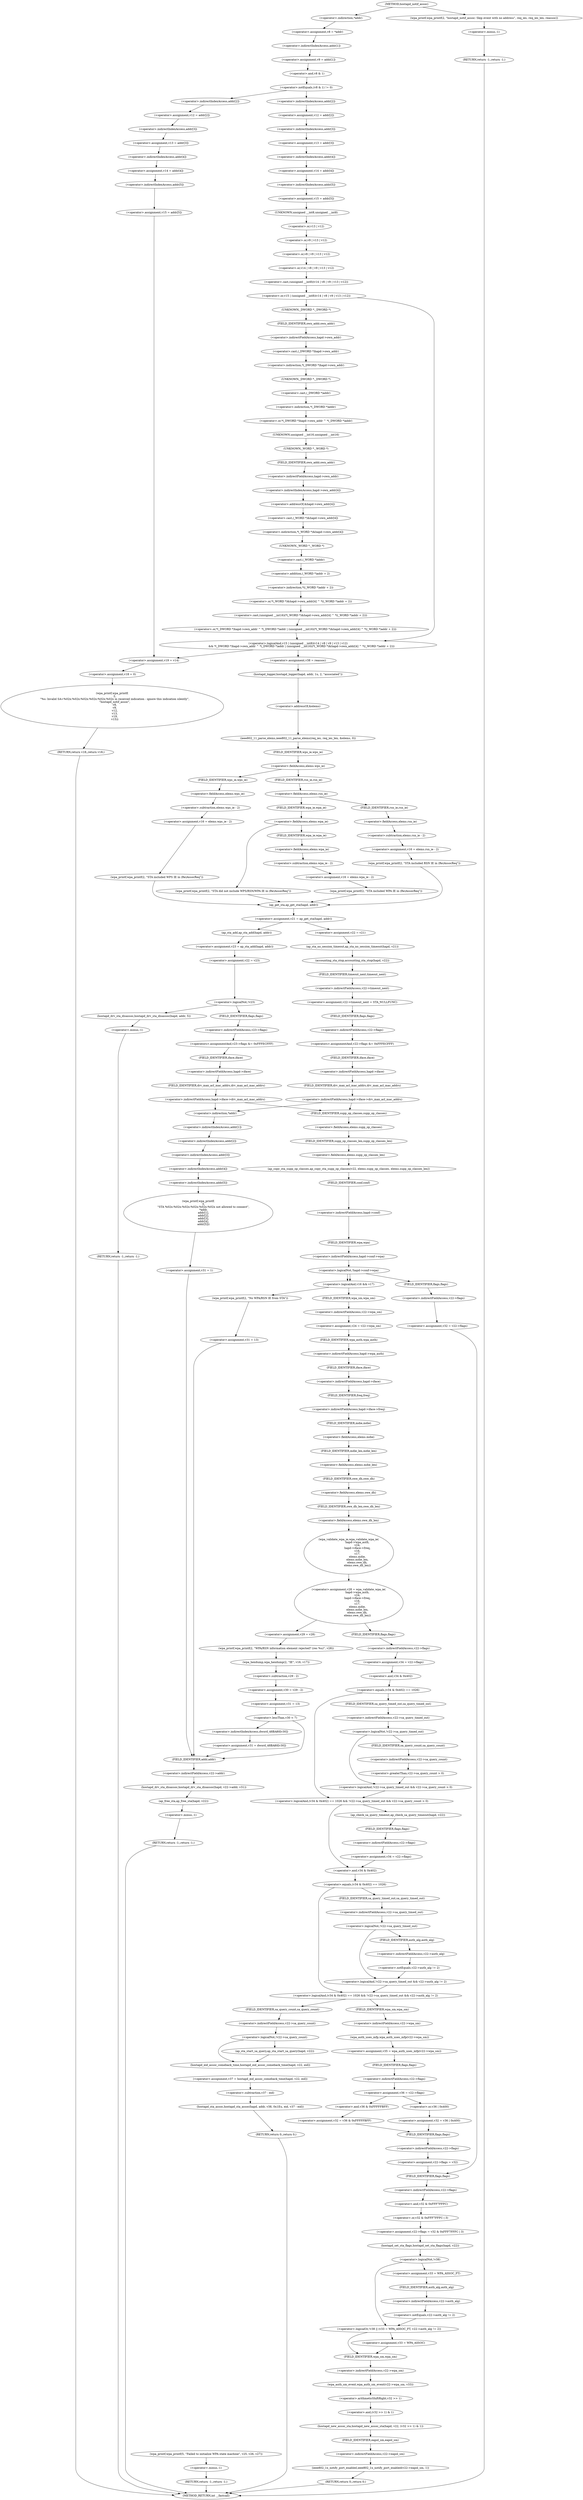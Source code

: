 digraph hostapd_notif_assoc {  
"1000171" [label = "(<operator>.assignment,v8 = *addr)" ]
"1000173" [label = "(<operator>.indirection,*addr)" ]
"1000175" [label = "(<operator>.assignment,v9 = addr[1])" ]
"1000177" [label = "(<operator>.indirectIndexAccess,addr[1])" ]
"1000181" [label = "(<operator>.notEquals,(v8 & 1) != 0)" ]
"1000182" [label = "(<operator>.and,v8 & 1)" ]
"1000187" [label = "(<operator>.assignment,v12 = addr[2])" ]
"1000189" [label = "(<operator>.indirectIndexAccess,addr[2])" ]
"1000192" [label = "(<operator>.assignment,v13 = addr[3])" ]
"1000194" [label = "(<operator>.indirectIndexAccess,addr[3])" ]
"1000197" [label = "(<operator>.assignment,v14 = addr[4])" ]
"1000199" [label = "(<operator>.indirectIndexAccess,addr[4])" ]
"1000202" [label = "(<operator>.assignment,v15 = addr[5])" ]
"1000204" [label = "(<operator>.indirectIndexAccess,addr[5])" ]
"1000209" [label = "(<operator>.assignment,v12 = addr[2])" ]
"1000211" [label = "(<operator>.indirectIndexAccess,addr[2])" ]
"1000214" [label = "(<operator>.assignment,v13 = addr[3])" ]
"1000216" [label = "(<operator>.indirectIndexAccess,addr[3])" ]
"1000219" [label = "(<operator>.assignment,v14 = addr[4])" ]
"1000221" [label = "(<operator>.indirectIndexAccess,addr[4])" ]
"1000224" [label = "(<operator>.assignment,v15 = addr[5])" ]
"1000226" [label = "(<operator>.indirectIndexAccess,addr[5])" ]
"1000230" [label = "(<operator>.logicalAnd,v15 | (unsigned __int8)(v14 | v8 | v9 | v13 | v12)\n        && *(_DWORD *)hapd->own_addr ^ *(_DWORD *)addr | (unsigned __int16)(*(_WORD *)&hapd->own_addr[4] ^ *((_WORD *)addr + 2)))" ]
"1000231" [label = "(<operator>.or,v15 | (unsigned __int8)(v14 | v8 | v9 | v13 | v12))" ]
"1000233" [label = "(<operator>.cast,(unsigned __int8)(v14 | v8 | v9 | v13 | v12))" ]
"1000234" [label = "(UNKNOWN,unsigned __int8,unsigned __int8)" ]
"1000235" [label = "(<operator>.or,v14 | v8 | v9 | v13 | v12)" ]
"1000237" [label = "(<operator>.or,v8 | v9 | v13 | v12)" ]
"1000239" [label = "(<operator>.or,v9 | v13 | v12)" ]
"1000241" [label = "(<operator>.or,v13 | v12)" ]
"1000244" [label = "(<operator>.or,*(_DWORD *)hapd->own_addr ^ *(_DWORD *)addr | (unsigned __int16)(*(_WORD *)&hapd->own_addr[4] ^ *((_WORD *)addr + 2)))" ]
"1000245" [label = "(<operator>.or,*(_DWORD *)hapd->own_addr ^ *(_DWORD *)addr)" ]
"1000246" [label = "(<operator>.indirection,*(_DWORD *)hapd->own_addr)" ]
"1000247" [label = "(<operator>.cast,(_DWORD *)hapd->own_addr)" ]
"1000248" [label = "(UNKNOWN,_DWORD *,_DWORD *)" ]
"1000249" [label = "(<operator>.indirectFieldAccess,hapd->own_addr)" ]
"1000251" [label = "(FIELD_IDENTIFIER,own_addr,own_addr)" ]
"1000252" [label = "(<operator>.indirection,*(_DWORD *)addr)" ]
"1000253" [label = "(<operator>.cast,(_DWORD *)addr)" ]
"1000254" [label = "(UNKNOWN,_DWORD *,_DWORD *)" ]
"1000256" [label = "(<operator>.cast,(unsigned __int16)(*(_WORD *)&hapd->own_addr[4] ^ *((_WORD *)addr + 2)))" ]
"1000257" [label = "(UNKNOWN,unsigned __int16,unsigned __int16)" ]
"1000258" [label = "(<operator>.or,*(_WORD *)&hapd->own_addr[4] ^ *((_WORD *)addr + 2))" ]
"1000259" [label = "(<operator>.indirection,*(_WORD *)&hapd->own_addr[4])" ]
"1000260" [label = "(<operator>.cast,(_WORD *)&hapd->own_addr[4])" ]
"1000261" [label = "(UNKNOWN,_WORD *,_WORD *)" ]
"1000262" [label = "(<operator>.addressOf,&hapd->own_addr[4])" ]
"1000263" [label = "(<operator>.indirectIndexAccess,hapd->own_addr[4])" ]
"1000264" [label = "(<operator>.indirectFieldAccess,hapd->own_addr)" ]
"1000266" [label = "(FIELD_IDENTIFIER,own_addr,own_addr)" ]
"1000268" [label = "(<operator>.indirection,*((_WORD *)addr + 2))" ]
"1000269" [label = "(<operator>.addition,(_WORD *)addr + 2)" ]
"1000270" [label = "(<operator>.cast,(_WORD *)addr)" ]
"1000271" [label = "(UNKNOWN,_WORD *,_WORD *)" ]
"1000275" [label = "(<operator>.assignment,v38 = reassoc)" ]
"1000278" [label = "(hostapd_logger,hostapd_logger(hapd, addr, 1u, 2, \"associated\"))" ]
"1000284" [label = "(ieee802_11_parse_elems,ieee802_11_parse_elems(req_ies, req_ies_len, &elems, 0))" ]
"1000287" [label = "(<operator>.addressOf,&elems)" ]
"1000291" [label = "(<operator>.fieldAccess,elems.wps_ie)" ]
"1000293" [label = "(FIELD_IDENTIFIER,wps_ie,wps_ie)" ]
"1000295" [label = "(<operator>.assignment,v16 = elems.wps_ie - 2)" ]
"1000297" [label = "(<operator>.subtraction,elems.wps_ie - 2)" ]
"1000298" [label = "(<operator>.fieldAccess,elems.wps_ie)" ]
"1000300" [label = "(FIELD_IDENTIFIER,wps_ie,wps_ie)" ]
"1000303" [label = "(wpa_printf,wpa_printf(2, \"STA included WPS IE in (Re)AssocReq\"))" ]
"1000308" [label = "(<operator>.fieldAccess,elems.rsn_ie)" ]
"1000310" [label = "(FIELD_IDENTIFIER,rsn_ie,rsn_ie)" ]
"1000312" [label = "(<operator>.assignment,v16 = elems.rsn_ie - 2)" ]
"1000314" [label = "(<operator>.subtraction,elems.rsn_ie - 2)" ]
"1000315" [label = "(<operator>.fieldAccess,elems.rsn_ie)" ]
"1000317" [label = "(FIELD_IDENTIFIER,rsn_ie,rsn_ie)" ]
"1000320" [label = "(wpa_printf,wpa_printf(2, \"STA included RSN IE in (Re)AssocReq\"))" ]
"1000325" [label = "(<operator>.fieldAccess,elems.wpa_ie)" ]
"1000327" [label = "(FIELD_IDENTIFIER,wpa_ie,wpa_ie)" ]
"1000329" [label = "(<operator>.assignment,v16 = elems.wpa_ie - 2)" ]
"1000331" [label = "(<operator>.subtraction,elems.wpa_ie - 2)" ]
"1000332" [label = "(<operator>.fieldAccess,elems.wpa_ie)" ]
"1000334" [label = "(FIELD_IDENTIFIER,wpa_ie,wpa_ie)" ]
"1000337" [label = "(wpa_printf,wpa_printf(2, \"STA included WPA IE in (Re)AssocReq\"))" ]
"1000344" [label = "(wpa_printf,wpa_printf(2, \"STA did not include WPS/RSN/WPA IE in (Re)AssocReq\"))" ]
"1000347" [label = "(<operator>.assignment,v21 = ap_get_sta(hapd, addr))" ]
"1000349" [label = "(ap_get_sta,ap_get_sta(hapd, addr))" ]
"1000355" [label = "(<operator>.assignment,v22 = v21)" ]
"1000358" [label = "(ap_sta_no_session_timeout,ap_sta_no_session_timeout(hapd, v21))" ]
"1000361" [label = "(accounting_sta_stop,accounting_sta_stop(hapd, v22))" ]
"1000364" [label = "(<operator>.assignment,v22->timeout_next = STA_NULLFUNC)" ]
"1000365" [label = "(<operator>.indirectFieldAccess,v22->timeout_next)" ]
"1000367" [label = "(FIELD_IDENTIFIER,timeout_next,timeout_next)" ]
"1000369" [label = "(<operators>.assignmentAnd,v22->flags &= 0xFFFECFFF)" ]
"1000370" [label = "(<operator>.indirectFieldAccess,v22->flags)" ]
"1000372" [label = "(FIELD_IDENTIFIER,flags,flags)" ]
"1000375" [label = "(<operator>.indirectFieldAccess,hapd->iface->drv_max_acl_mac_addrs)" ]
"1000376" [label = "(<operator>.indirectFieldAccess,hapd->iface)" ]
"1000378" [label = "(FIELD_IDENTIFIER,iface,iface)" ]
"1000379" [label = "(FIELD_IDENTIFIER,drv_max_acl_mac_addrs,drv_max_acl_mac_addrs)" ]
"1000383" [label = "(<operator>.assignment,v23 = ap_sta_add(hapd, addr))" ]
"1000385" [label = "(ap_sta_add,ap_sta_add(hapd, addr))" ]
"1000388" [label = "(<operator>.assignment,v22 = v23)" ]
"1000392" [label = "(<operator>.logicalNot,!v23)" ]
"1000395" [label = "(hostapd_drv_sta_disassoc,hostapd_drv_sta_disassoc(hapd, addr, 5))" ]
"1000399" [label = "(RETURN,return -1;,return -1;)" ]
"1000400" [label = "(<operator>.minus,-1)" ]
"1000402" [label = "(<operators>.assignmentAnd,v23->flags &= 0xFFFECFFF)" ]
"1000403" [label = "(<operator>.indirectFieldAccess,v23->flags)" ]
"1000405" [label = "(FIELD_IDENTIFIER,flags,flags)" ]
"1000408" [label = "(<operator>.indirectFieldAccess,hapd->iface->drv_max_acl_mac_addrs)" ]
"1000409" [label = "(<operator>.indirectFieldAccess,hapd->iface)" ]
"1000411" [label = "(FIELD_IDENTIFIER,iface,iface)" ]
"1000412" [label = "(FIELD_IDENTIFIER,drv_max_acl_mac_addrs,drv_max_acl_mac_addrs)" ]
"1000415" [label = "(wpa_printf,wpa_printf(\n            3,\n            \"STA %02x:%02x:%02x:%02x:%02x:%02x not allowed to connect\",\n            *addr,\n            addr[1],\n            addr[2],\n            addr[3],\n            addr[4],\n            addr[5]))" ]
"1000418" [label = "(<operator>.indirection,*addr)" ]
"1000420" [label = "(<operator>.indirectIndexAccess,addr[1])" ]
"1000423" [label = "(<operator>.indirectIndexAccess,addr[2])" ]
"1000426" [label = "(<operator>.indirectIndexAccess,addr[3])" ]
"1000429" [label = "(<operator>.indirectIndexAccess,addr[4])" ]
"1000432" [label = "(<operator>.indirectIndexAccess,addr[5])" ]
"1000435" [label = "(<operator>.assignment,v31 = 1)" ]
"1000440" [label = "(ap_copy_sta_supp_op_classes,ap_copy_sta_supp_op_classes(v22, elems.supp_op_classes, elems.supp_op_classes_len))" ]
"1000442" [label = "(<operator>.fieldAccess,elems.supp_op_classes)" ]
"1000444" [label = "(FIELD_IDENTIFIER,supp_op_classes,supp_op_classes)" ]
"1000445" [label = "(<operator>.fieldAccess,elems.supp_op_classes_len)" ]
"1000447" [label = "(FIELD_IDENTIFIER,supp_op_classes_len,supp_op_classes_len)" ]
"1000449" [label = "(<operator>.logicalNot,!hapd->conf->wpa)" ]
"1000450" [label = "(<operator>.indirectFieldAccess,hapd->conf->wpa)" ]
"1000451" [label = "(<operator>.indirectFieldAccess,hapd->conf)" ]
"1000453" [label = "(FIELD_IDENTIFIER,conf,conf)" ]
"1000454" [label = "(FIELD_IDENTIFIER,wpa,wpa)" ]
"1000456" [label = "(<operator>.assignment,v32 = v22->flags)" ]
"1000458" [label = "(<operator>.indirectFieldAccess,v22->flags)" ]
"1000460" [label = "(FIELD_IDENTIFIER,flags,flags)" ]
"1000463" [label = "(<operator>.logicalAnd,v16 && v17)" ]
"1000467" [label = "(<operator>.assignment,v24 = v22->wpa_sm)" ]
"1000469" [label = "(<operator>.indirectFieldAccess,v22->wpa_sm)" ]
"1000471" [label = "(FIELD_IDENTIFIER,wpa_sm,wpa_sm)" ]
"1000473" [label = "(<operator>.assignment,v28 = wpa_validate_wpa_ie(\n                    hapd->wpa_auth,\n                    v24,\n                    hapd->iface->freq,\n                    v16,\n                    v17,\n                    elems.mdie,\n                    elems.mdie_len,\n                    elems.owe_dh,\n                    elems.owe_dh_len))" ]
"1000475" [label = "(wpa_validate_wpa_ie,wpa_validate_wpa_ie(\n                    hapd->wpa_auth,\n                    v24,\n                    hapd->iface->freq,\n                    v16,\n                    v17,\n                    elems.mdie,\n                    elems.mdie_len,\n                    elems.owe_dh,\n                    elems.owe_dh_len))" ]
"1000476" [label = "(<operator>.indirectFieldAccess,hapd->wpa_auth)" ]
"1000478" [label = "(FIELD_IDENTIFIER,wpa_auth,wpa_auth)" ]
"1000480" [label = "(<operator>.indirectFieldAccess,hapd->iface->freq)" ]
"1000481" [label = "(<operator>.indirectFieldAccess,hapd->iface)" ]
"1000483" [label = "(FIELD_IDENTIFIER,iface,iface)" ]
"1000484" [label = "(FIELD_IDENTIFIER,freq,freq)" ]
"1000487" [label = "(<operator>.fieldAccess,elems.mdie)" ]
"1000489" [label = "(FIELD_IDENTIFIER,mdie,mdie)" ]
"1000490" [label = "(<operator>.fieldAccess,elems.mdie_len)" ]
"1000492" [label = "(FIELD_IDENTIFIER,mdie_len,mdie_len)" ]
"1000493" [label = "(<operator>.fieldAccess,elems.owe_dh)" ]
"1000495" [label = "(FIELD_IDENTIFIER,owe_dh,owe_dh)" ]
"1000496" [label = "(<operator>.fieldAccess,elems.owe_dh_len)" ]
"1000498" [label = "(FIELD_IDENTIFIER,owe_dh_len,owe_dh_len)" ]
"1000502" [label = "(<operator>.assignment,v29 = v28)" ]
"1000505" [label = "(wpa_printf,wpa_printf(2, \"WPA/RSN information element rejected? (res %u)\", v28))" ]
"1000509" [label = "(wpa_hexdump,wpa_hexdump(2, \"IE\", v16, v17))" ]
"1000514" [label = "(<operator>.assignment,v30 = v29 - 2)" ]
"1000516" [label = "(<operator>.subtraction,v29 - 2)" ]
"1000519" [label = "(<operator>.assignment,v31 = 13)" ]
"1000523" [label = "(<operator>.lessThan,v30 < 7)" ]
"1000526" [label = "(<operator>.assignment,v31 = dword_48BA80[v30])" ]
"1000528" [label = "(<operator>.indirectIndexAccess,dword_48BA80[v30])" ]
"1000532" [label = "(<operator>.assignment,v34 = v22->flags)" ]
"1000534" [label = "(<operator>.indirectFieldAccess,v22->flags)" ]
"1000536" [label = "(FIELD_IDENTIFIER,flags,flags)" ]
"1000538" [label = "(<operator>.logicalAnd,(v34 & 0x402) == 1026 && !v22->sa_query_timed_out && v22->sa_query_count > 0)" ]
"1000539" [label = "(<operator>.equals,(v34 & 0x402) == 1026)" ]
"1000540" [label = "(<operator>.and,v34 & 0x402)" ]
"1000544" [label = "(<operator>.logicalAnd,!v22->sa_query_timed_out && v22->sa_query_count > 0)" ]
"1000545" [label = "(<operator>.logicalNot,!v22->sa_query_timed_out)" ]
"1000546" [label = "(<operator>.indirectFieldAccess,v22->sa_query_timed_out)" ]
"1000548" [label = "(FIELD_IDENTIFIER,sa_query_timed_out,sa_query_timed_out)" ]
"1000549" [label = "(<operator>.greaterThan,v22->sa_query_count > 0)" ]
"1000550" [label = "(<operator>.indirectFieldAccess,v22->sa_query_count)" ]
"1000552" [label = "(FIELD_IDENTIFIER,sa_query_count,sa_query_count)" ]
"1000555" [label = "(ap_check_sa_query_timeout,ap_check_sa_query_timeout(hapd, v22))" ]
"1000558" [label = "(<operator>.assignment,v34 = v22->flags)" ]
"1000560" [label = "(<operator>.indirectFieldAccess,v22->flags)" ]
"1000562" [label = "(FIELD_IDENTIFIER,flags,flags)" ]
"1000564" [label = "(<operator>.logicalAnd,(v34 & 0x402) == 1026 && !v22->sa_query_timed_out && v22->auth_alg != 2)" ]
"1000565" [label = "(<operator>.equals,(v34 & 0x402) == 1026)" ]
"1000566" [label = "(<operator>.and,v34 & 0x402)" ]
"1000570" [label = "(<operator>.logicalAnd,!v22->sa_query_timed_out && v22->auth_alg != 2)" ]
"1000571" [label = "(<operator>.logicalNot,!v22->sa_query_timed_out)" ]
"1000572" [label = "(<operator>.indirectFieldAccess,v22->sa_query_timed_out)" ]
"1000574" [label = "(FIELD_IDENTIFIER,sa_query_timed_out,sa_query_timed_out)" ]
"1000575" [label = "(<operator>.notEquals,v22->auth_alg != 2)" ]
"1000576" [label = "(<operator>.indirectFieldAccess,v22->auth_alg)" ]
"1000578" [label = "(FIELD_IDENTIFIER,auth_alg,auth_alg)" ]
"1000582" [label = "(<operator>.logicalNot,!v22->sa_query_count)" ]
"1000583" [label = "(<operator>.indirectFieldAccess,v22->sa_query_count)" ]
"1000585" [label = "(FIELD_IDENTIFIER,sa_query_count,sa_query_count)" ]
"1000586" [label = "(ap_sta_start_sa_query,ap_sta_start_sa_query(hapd, v22))" ]
"1000589" [label = "(<operator>.assignment,v37 = hostapd_eid_assoc_comeback_time(hapd, v22, eid))" ]
"1000591" [label = "(hostapd_eid_assoc_comeback_time,hostapd_eid_assoc_comeback_time(hapd, v22, eid))" ]
"1000595" [label = "(hostapd_sta_assoc,hostapd_sta_assoc(hapd, addr, v38, 0x1Eu, eid, v37 - eid))" ]
"1000601" [label = "(<operator>.subtraction,v37 - eid)" ]
"1000604" [label = "(RETURN,return 0;,return 0;)" ]
"1000606" [label = "(<operator>.assignment,v35 = wpa_auth_uses_mfp(v22->wpa_sm))" ]
"1000608" [label = "(wpa_auth_uses_mfp,wpa_auth_uses_mfp(v22->wpa_sm))" ]
"1000609" [label = "(<operator>.indirectFieldAccess,v22->wpa_sm)" ]
"1000611" [label = "(FIELD_IDENTIFIER,wpa_sm,wpa_sm)" ]
"1000612" [label = "(<operator>.assignment,v36 = v22->flags)" ]
"1000614" [label = "(<operator>.indirectFieldAccess,v22->flags)" ]
"1000616" [label = "(FIELD_IDENTIFIER,flags,flags)" ]
"1000619" [label = "(<operator>.assignment,v32 = v36 | 0x400)" ]
"1000621" [label = "(<operator>.or,v36 | 0x400)" ]
"1000625" [label = "(<operator>.assignment,v32 = v36 & 0xFFFFFBFF)" ]
"1000627" [label = "(<operator>.and,v36 & 0xFFFFFBFF)" ]
"1000630" [label = "(<operator>.assignment,v22->flags = v32)" ]
"1000631" [label = "(<operator>.indirectFieldAccess,v22->flags)" ]
"1000633" [label = "(FIELD_IDENTIFIER,flags,flags)" ]
"1000636" [label = "(<operator>.assignment,v22->flags = v32 & 0xFFF7FFFC | 3)" ]
"1000637" [label = "(<operator>.indirectFieldAccess,v22->flags)" ]
"1000639" [label = "(FIELD_IDENTIFIER,flags,flags)" ]
"1000640" [label = "(<operator>.or,v32 & 0xFFF7FFFC | 3)" ]
"1000641" [label = "(<operator>.and,v32 & 0xFFF7FFFC)" ]
"1000645" [label = "(hostapd_set_sta_flags,hostapd_set_sta_flags(hapd, v22))" ]
"1000649" [label = "(<operator>.logicalOr,!v38 || (v33 = WPA_ASSOC_FT, v22->auth_alg != 2))" ]
"1000650" [label = "(<operator>.logicalNot,!v38)" ]
"1000653" [label = "(<operator>.assignment,v33 = WPA_ASSOC_FT)" ]
"1000656" [label = "(<operator>.notEquals,v22->auth_alg != 2)" ]
"1000657" [label = "(<operator>.indirectFieldAccess,v22->auth_alg)" ]
"1000659" [label = "(FIELD_IDENTIFIER,auth_alg,auth_alg)" ]
"1000661" [label = "(<operator>.assignment,v33 = WPA_ASSOC)" ]
"1000664" [label = "(wpa_auth_sm_event,wpa_auth_sm_event(v22->wpa_sm, v33))" ]
"1000665" [label = "(<operator>.indirectFieldAccess,v22->wpa_sm)" ]
"1000667" [label = "(FIELD_IDENTIFIER,wpa_sm,wpa_sm)" ]
"1000669" [label = "(hostapd_new_assoc_sta,hostapd_new_assoc_sta(hapd, v22, (v32 >> 1) & 1))" ]
"1000672" [label = "(<operator>.and,(v32 >> 1) & 1)" ]
"1000673" [label = "(<operator>.arithmeticShiftRight,v32 >> 1)" ]
"1000677" [label = "(ieee802_1x_notify_port_enabled,ieee802_1x_notify_port_enabled(v22->eapol_sm, 1))" ]
"1000678" [label = "(<operator>.indirectFieldAccess,v22->eapol_sm)" ]
"1000680" [label = "(FIELD_IDENTIFIER,eapol_sm,eapol_sm)" ]
"1000682" [label = "(RETURN,return 0;,return 0;)" ]
"1000684" [label = "(wpa_printf,wpa_printf(5, \"Failed to initialize WPA state machine\", v25, v26, v27))" ]
"1000690" [label = "(RETURN,return -1;,return -1;)" ]
"1000691" [label = "(<operator>.minus,-1)" ]
"1000693" [label = "(wpa_printf,wpa_printf(2, \"No WPA/RSN IE from STA\"))" ]
"1000696" [label = "(<operator>.assignment,v31 = 13)" ]
"1000700" [label = "(hostapd_drv_sta_disassoc,hostapd_drv_sta_disassoc(hapd, v22->addr, v31))" ]
"1000702" [label = "(<operator>.indirectFieldAccess,v22->addr)" ]
"1000704" [label = "(FIELD_IDENTIFIER,addr,addr)" ]
"1000706" [label = "(ap_free_sta,ap_free_sta(hapd, v22))" ]
"1000709" [label = "(RETURN,return -1;,return -1;)" ]
"1000710" [label = "(<operator>.minus,-1)" ]
"1000712" [label = "(<operator>.assignment,v19 = v14)" ]
"1000715" [label = "(<operator>.assignment,v18 = 0)" ]
"1000718" [label = "(wpa_printf,wpa_printf(\n      2,\n      \"%s: Invalid SA=%02x:%02x:%02x:%02x:%02x:%02x in received indication - ignore this indication silently\",\n      \"hostapd_notif_assoc\",\n      v8,\n      v9,\n      v12,\n      v13,\n      v19,\n      v15))" ]
"1000728" [label = "(RETURN,return v18;,return v18;)" ]
"1000730" [label = "(wpa_printf,wpa_printf(2, \"hostapd_notif_assoc: Skip event with no address\", req_ies, req_ies_len, reassoc))" ]
"1000736" [label = "(RETURN,return -1;,return -1;)" ]
"1000737" [label = "(<operator>.minus,-1)" ]
"1000131" [label = "(METHOD,hostapd_notif_assoc)" ]
"1000739" [label = "(METHOD_RETURN,int __fastcall)" ]
  "1000171" -> "1000177" 
  "1000173" -> "1000171" 
  "1000175" -> "1000182" 
  "1000177" -> "1000175" 
  "1000181" -> "1000189" 
  "1000181" -> "1000211" 
  "1000182" -> "1000181" 
  "1000187" -> "1000194" 
  "1000189" -> "1000187" 
  "1000192" -> "1000199" 
  "1000194" -> "1000192" 
  "1000197" -> "1000204" 
  "1000199" -> "1000197" 
  "1000202" -> "1000712" 
  "1000204" -> "1000202" 
  "1000209" -> "1000216" 
  "1000211" -> "1000209" 
  "1000214" -> "1000221" 
  "1000216" -> "1000214" 
  "1000219" -> "1000226" 
  "1000221" -> "1000219" 
  "1000224" -> "1000234" 
  "1000226" -> "1000224" 
  "1000230" -> "1000275" 
  "1000230" -> "1000712" 
  "1000231" -> "1000248" 
  "1000231" -> "1000230" 
  "1000233" -> "1000231" 
  "1000234" -> "1000241" 
  "1000235" -> "1000233" 
  "1000237" -> "1000235" 
  "1000239" -> "1000237" 
  "1000241" -> "1000239" 
  "1000244" -> "1000230" 
  "1000245" -> "1000257" 
  "1000246" -> "1000254" 
  "1000247" -> "1000246" 
  "1000248" -> "1000251" 
  "1000249" -> "1000247" 
  "1000251" -> "1000249" 
  "1000252" -> "1000245" 
  "1000253" -> "1000252" 
  "1000254" -> "1000253" 
  "1000256" -> "1000244" 
  "1000257" -> "1000261" 
  "1000258" -> "1000256" 
  "1000259" -> "1000271" 
  "1000260" -> "1000259" 
  "1000261" -> "1000266" 
  "1000262" -> "1000260" 
  "1000263" -> "1000262" 
  "1000264" -> "1000263" 
  "1000266" -> "1000264" 
  "1000268" -> "1000258" 
  "1000269" -> "1000268" 
  "1000270" -> "1000269" 
  "1000271" -> "1000270" 
  "1000275" -> "1000278" 
  "1000278" -> "1000287" 
  "1000284" -> "1000293" 
  "1000287" -> "1000284" 
  "1000291" -> "1000300" 
  "1000291" -> "1000310" 
  "1000293" -> "1000291" 
  "1000295" -> "1000303" 
  "1000297" -> "1000295" 
  "1000298" -> "1000297" 
  "1000300" -> "1000298" 
  "1000303" -> "1000349" 
  "1000308" -> "1000317" 
  "1000308" -> "1000327" 
  "1000310" -> "1000308" 
  "1000312" -> "1000320" 
  "1000314" -> "1000312" 
  "1000315" -> "1000314" 
  "1000317" -> "1000315" 
  "1000320" -> "1000349" 
  "1000325" -> "1000334" 
  "1000325" -> "1000344" 
  "1000327" -> "1000325" 
  "1000329" -> "1000337" 
  "1000331" -> "1000329" 
  "1000332" -> "1000331" 
  "1000334" -> "1000332" 
  "1000337" -> "1000349" 
  "1000344" -> "1000349" 
  "1000347" -> "1000355" 
  "1000347" -> "1000385" 
  "1000349" -> "1000347" 
  "1000355" -> "1000358" 
  "1000358" -> "1000361" 
  "1000361" -> "1000367" 
  "1000364" -> "1000372" 
  "1000365" -> "1000364" 
  "1000367" -> "1000365" 
  "1000369" -> "1000378" 
  "1000370" -> "1000369" 
  "1000372" -> "1000370" 
  "1000375" -> "1000444" 
  "1000375" -> "1000418" 
  "1000376" -> "1000379" 
  "1000378" -> "1000376" 
  "1000379" -> "1000375" 
  "1000383" -> "1000388" 
  "1000385" -> "1000383" 
  "1000388" -> "1000392" 
  "1000392" -> "1000395" 
  "1000392" -> "1000405" 
  "1000395" -> "1000400" 
  "1000399" -> "1000739" 
  "1000400" -> "1000399" 
  "1000402" -> "1000411" 
  "1000403" -> "1000402" 
  "1000405" -> "1000403" 
  "1000408" -> "1000444" 
  "1000408" -> "1000418" 
  "1000409" -> "1000412" 
  "1000411" -> "1000409" 
  "1000412" -> "1000408" 
  "1000415" -> "1000435" 
  "1000418" -> "1000420" 
  "1000420" -> "1000423" 
  "1000423" -> "1000426" 
  "1000426" -> "1000429" 
  "1000429" -> "1000432" 
  "1000432" -> "1000415" 
  "1000435" -> "1000704" 
  "1000440" -> "1000453" 
  "1000442" -> "1000447" 
  "1000444" -> "1000442" 
  "1000445" -> "1000440" 
  "1000447" -> "1000445" 
  "1000449" -> "1000460" 
  "1000449" -> "1000463" 
  "1000449" -> "1000463" 
  "1000450" -> "1000449" 
  "1000451" -> "1000454" 
  "1000453" -> "1000451" 
  "1000454" -> "1000450" 
  "1000456" -> "1000639" 
  "1000458" -> "1000456" 
  "1000460" -> "1000458" 
  "1000463" -> "1000471" 
  "1000463" -> "1000693" 
  "1000467" -> "1000478" 
  "1000469" -> "1000467" 
  "1000471" -> "1000469" 
  "1000473" -> "1000502" 
  "1000473" -> "1000536" 
  "1000475" -> "1000473" 
  "1000476" -> "1000483" 
  "1000478" -> "1000476" 
  "1000480" -> "1000489" 
  "1000481" -> "1000484" 
  "1000483" -> "1000481" 
  "1000484" -> "1000480" 
  "1000487" -> "1000492" 
  "1000489" -> "1000487" 
  "1000490" -> "1000495" 
  "1000492" -> "1000490" 
  "1000493" -> "1000498" 
  "1000495" -> "1000493" 
  "1000496" -> "1000475" 
  "1000498" -> "1000496" 
  "1000502" -> "1000505" 
  "1000505" -> "1000509" 
  "1000509" -> "1000516" 
  "1000514" -> "1000519" 
  "1000516" -> "1000514" 
  "1000519" -> "1000523" 
  "1000523" -> "1000528" 
  "1000523" -> "1000704" 
  "1000526" -> "1000704" 
  "1000528" -> "1000526" 
  "1000532" -> "1000540" 
  "1000534" -> "1000532" 
  "1000536" -> "1000534" 
  "1000538" -> "1000555" 
  "1000538" -> "1000566" 
  "1000539" -> "1000538" 
  "1000539" -> "1000548" 
  "1000540" -> "1000539" 
  "1000544" -> "1000538" 
  "1000545" -> "1000544" 
  "1000545" -> "1000552" 
  "1000546" -> "1000545" 
  "1000548" -> "1000546" 
  "1000549" -> "1000544" 
  "1000550" -> "1000549" 
  "1000552" -> "1000550" 
  "1000555" -> "1000562" 
  "1000558" -> "1000566" 
  "1000560" -> "1000558" 
  "1000562" -> "1000560" 
  "1000564" -> "1000585" 
  "1000564" -> "1000611" 
  "1000565" -> "1000564" 
  "1000565" -> "1000574" 
  "1000566" -> "1000565" 
  "1000570" -> "1000564" 
  "1000571" -> "1000570" 
  "1000571" -> "1000578" 
  "1000572" -> "1000571" 
  "1000574" -> "1000572" 
  "1000575" -> "1000570" 
  "1000576" -> "1000575" 
  "1000578" -> "1000576" 
  "1000582" -> "1000586" 
  "1000582" -> "1000591" 
  "1000583" -> "1000582" 
  "1000585" -> "1000583" 
  "1000586" -> "1000591" 
  "1000589" -> "1000601" 
  "1000591" -> "1000589" 
  "1000595" -> "1000604" 
  "1000601" -> "1000595" 
  "1000604" -> "1000739" 
  "1000606" -> "1000616" 
  "1000608" -> "1000606" 
  "1000609" -> "1000608" 
  "1000611" -> "1000609" 
  "1000612" -> "1000621" 
  "1000612" -> "1000627" 
  "1000614" -> "1000612" 
  "1000616" -> "1000614" 
  "1000619" -> "1000633" 
  "1000621" -> "1000619" 
  "1000625" -> "1000633" 
  "1000627" -> "1000625" 
  "1000630" -> "1000639" 
  "1000631" -> "1000630" 
  "1000633" -> "1000631" 
  "1000636" -> "1000645" 
  "1000637" -> "1000641" 
  "1000639" -> "1000637" 
  "1000640" -> "1000636" 
  "1000641" -> "1000640" 
  "1000645" -> "1000650" 
  "1000649" -> "1000661" 
  "1000649" -> "1000667" 
  "1000650" -> "1000649" 
  "1000650" -> "1000653" 
  "1000653" -> "1000659" 
  "1000656" -> "1000649" 
  "1000657" -> "1000656" 
  "1000659" -> "1000657" 
  "1000661" -> "1000667" 
  "1000664" -> "1000673" 
  "1000665" -> "1000664" 
  "1000667" -> "1000665" 
  "1000669" -> "1000680" 
  "1000672" -> "1000669" 
  "1000673" -> "1000672" 
  "1000677" -> "1000682" 
  "1000678" -> "1000677" 
  "1000680" -> "1000678" 
  "1000682" -> "1000739" 
  "1000684" -> "1000691" 
  "1000690" -> "1000739" 
  "1000691" -> "1000690" 
  "1000693" -> "1000696" 
  "1000696" -> "1000704" 
  "1000700" -> "1000706" 
  "1000702" -> "1000700" 
  "1000704" -> "1000702" 
  "1000706" -> "1000710" 
  "1000709" -> "1000739" 
  "1000710" -> "1000709" 
  "1000712" -> "1000715" 
  "1000715" -> "1000718" 
  "1000718" -> "1000728" 
  "1000728" -> "1000739" 
  "1000730" -> "1000737" 
  "1000736" -> "1000739" 
  "1000737" -> "1000736" 
  "1000131" -> "1000173" 
  "1000131" -> "1000730" 
}
